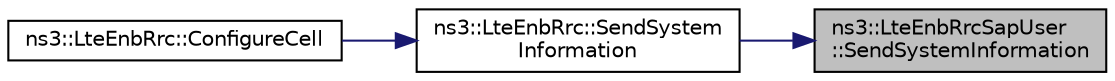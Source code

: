 digraph "ns3::LteEnbRrcSapUser::SendSystemInformation"
{
 // LATEX_PDF_SIZE
  edge [fontname="Helvetica",fontsize="10",labelfontname="Helvetica",labelfontsize="10"];
  node [fontname="Helvetica",fontsize="10",shape=record];
  rankdir="RL";
  Node1 [label="ns3::LteEnbRrcSapUser\l::SendSystemInformation",height=0.2,width=0.4,color="black", fillcolor="grey75", style="filled", fontcolor="black",tooltip="Send a SystemInformation message to all attached UEs during a system information acquisition procedur..."];
  Node1 -> Node2 [dir="back",color="midnightblue",fontsize="10",style="solid",fontname="Helvetica"];
  Node2 [label="ns3::LteEnbRrc::SendSystem\lInformation",height=0.2,width=0.4,color="black", fillcolor="white", style="filled",URL="$classns3_1_1_lte_enb_rrc.html#a1b65dfc2b14c899003aa0bd4c50b957f",tooltip="method used to periodically send System Information"];
  Node2 -> Node3 [dir="back",color="midnightblue",fontsize="10",style="solid",fontname="Helvetica"];
  Node3 [label="ns3::LteEnbRrc::ConfigureCell",height=0.2,width=0.4,color="black", fillcolor="white", style="filled",URL="$classns3_1_1_lte_enb_rrc.html#af7f6efe0f307f5abaf92ed06818c087e",tooltip="Configure cell-specific parameters."];
}
